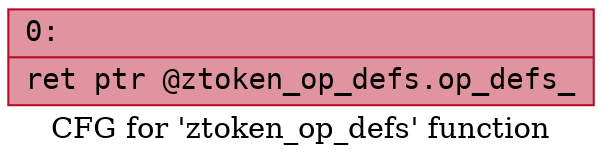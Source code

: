 digraph "CFG for 'ztoken_op_defs' function" {
	label="CFG for 'ztoken_op_defs' function";

	Node0x600001b27e30 [shape=record,color="#b70d28ff", style=filled, fillcolor="#b70d2870" fontname="Courier",label="{0:\l|  ret ptr @ztoken_op_defs.op_defs_\l}"];
}
